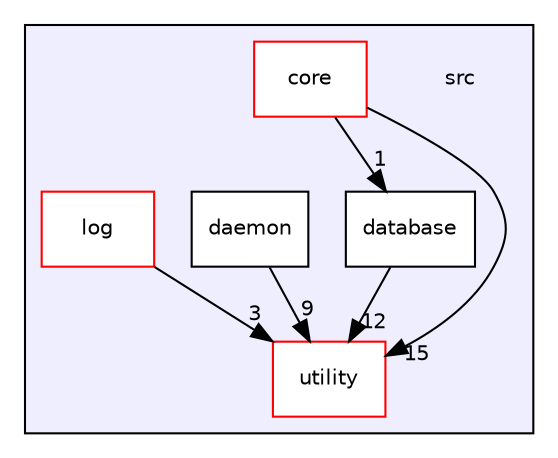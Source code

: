 digraph "src" {
  compound=true
  node [ fontsize="10", fontname="Helvetica"];
  edge [ labelfontsize="10", labelfontname="Helvetica"];
  subgraph clusterdir_68267d1309a1af8e8297ef4c3efbcdba {
    graph [ bgcolor="#eeeeff", pencolor="black", label="" URL="dir_68267d1309a1af8e8297ef4c3efbcdba.html"];
    dir_68267d1309a1af8e8297ef4c3efbcdba [shape=plaintext label="src"];
  dir_aebb8dcc11953d78e620bbef0b9e2183 [shape=box label="core" fillcolor="white" style="filled" color="red" URL="dir_aebb8dcc11953d78e620bbef0b9e2183.html"];
  dir_2d094300ae4f2c55dd459b9ec7dd0ad3 [shape=box label="daemon" fillcolor="white" style="filled" URL="dir_2d094300ae4f2c55dd459b9ec7dd0ad3.html"];
  dir_803ee67260c130b45d29089798491ab2 [shape=box label="database" fillcolor="white" style="filled" URL="dir_803ee67260c130b45d29089798491ab2.html"];
  dir_2241064965c8d9ca993f08b926076f7d [shape=box label="log" fillcolor="white" style="filled" color="red" URL="dir_2241064965c8d9ca993f08b926076f7d.html"];
  dir_0619a8f54b4fad7043a6de45be8fde0b [shape=box label="utility" fillcolor="white" style="filled" color="red" URL="dir_0619a8f54b4fad7043a6de45be8fde0b.html"];
  }
  dir_2d094300ae4f2c55dd459b9ec7dd0ad3->dir_0619a8f54b4fad7043a6de45be8fde0b [headlabel="9", labeldistance=1.5 headhref="dir_000002_000007.html"];
  dir_2241064965c8d9ca993f08b926076f7d->dir_0619a8f54b4fad7043a6de45be8fde0b [headlabel="3", labeldistance=1.5 headhref="dir_000005_000007.html"];
  dir_aebb8dcc11953d78e620bbef0b9e2183->dir_0619a8f54b4fad7043a6de45be8fde0b [headlabel="15", labeldistance=1.5 headhref="dir_000001_000007.html"];
  dir_aebb8dcc11953d78e620bbef0b9e2183->dir_803ee67260c130b45d29089798491ab2 [headlabel="1", labeldistance=1.5 headhref="dir_000001_000004.html"];
  dir_803ee67260c130b45d29089798491ab2->dir_0619a8f54b4fad7043a6de45be8fde0b [headlabel="12", labeldistance=1.5 headhref="dir_000004_000007.html"];
}
